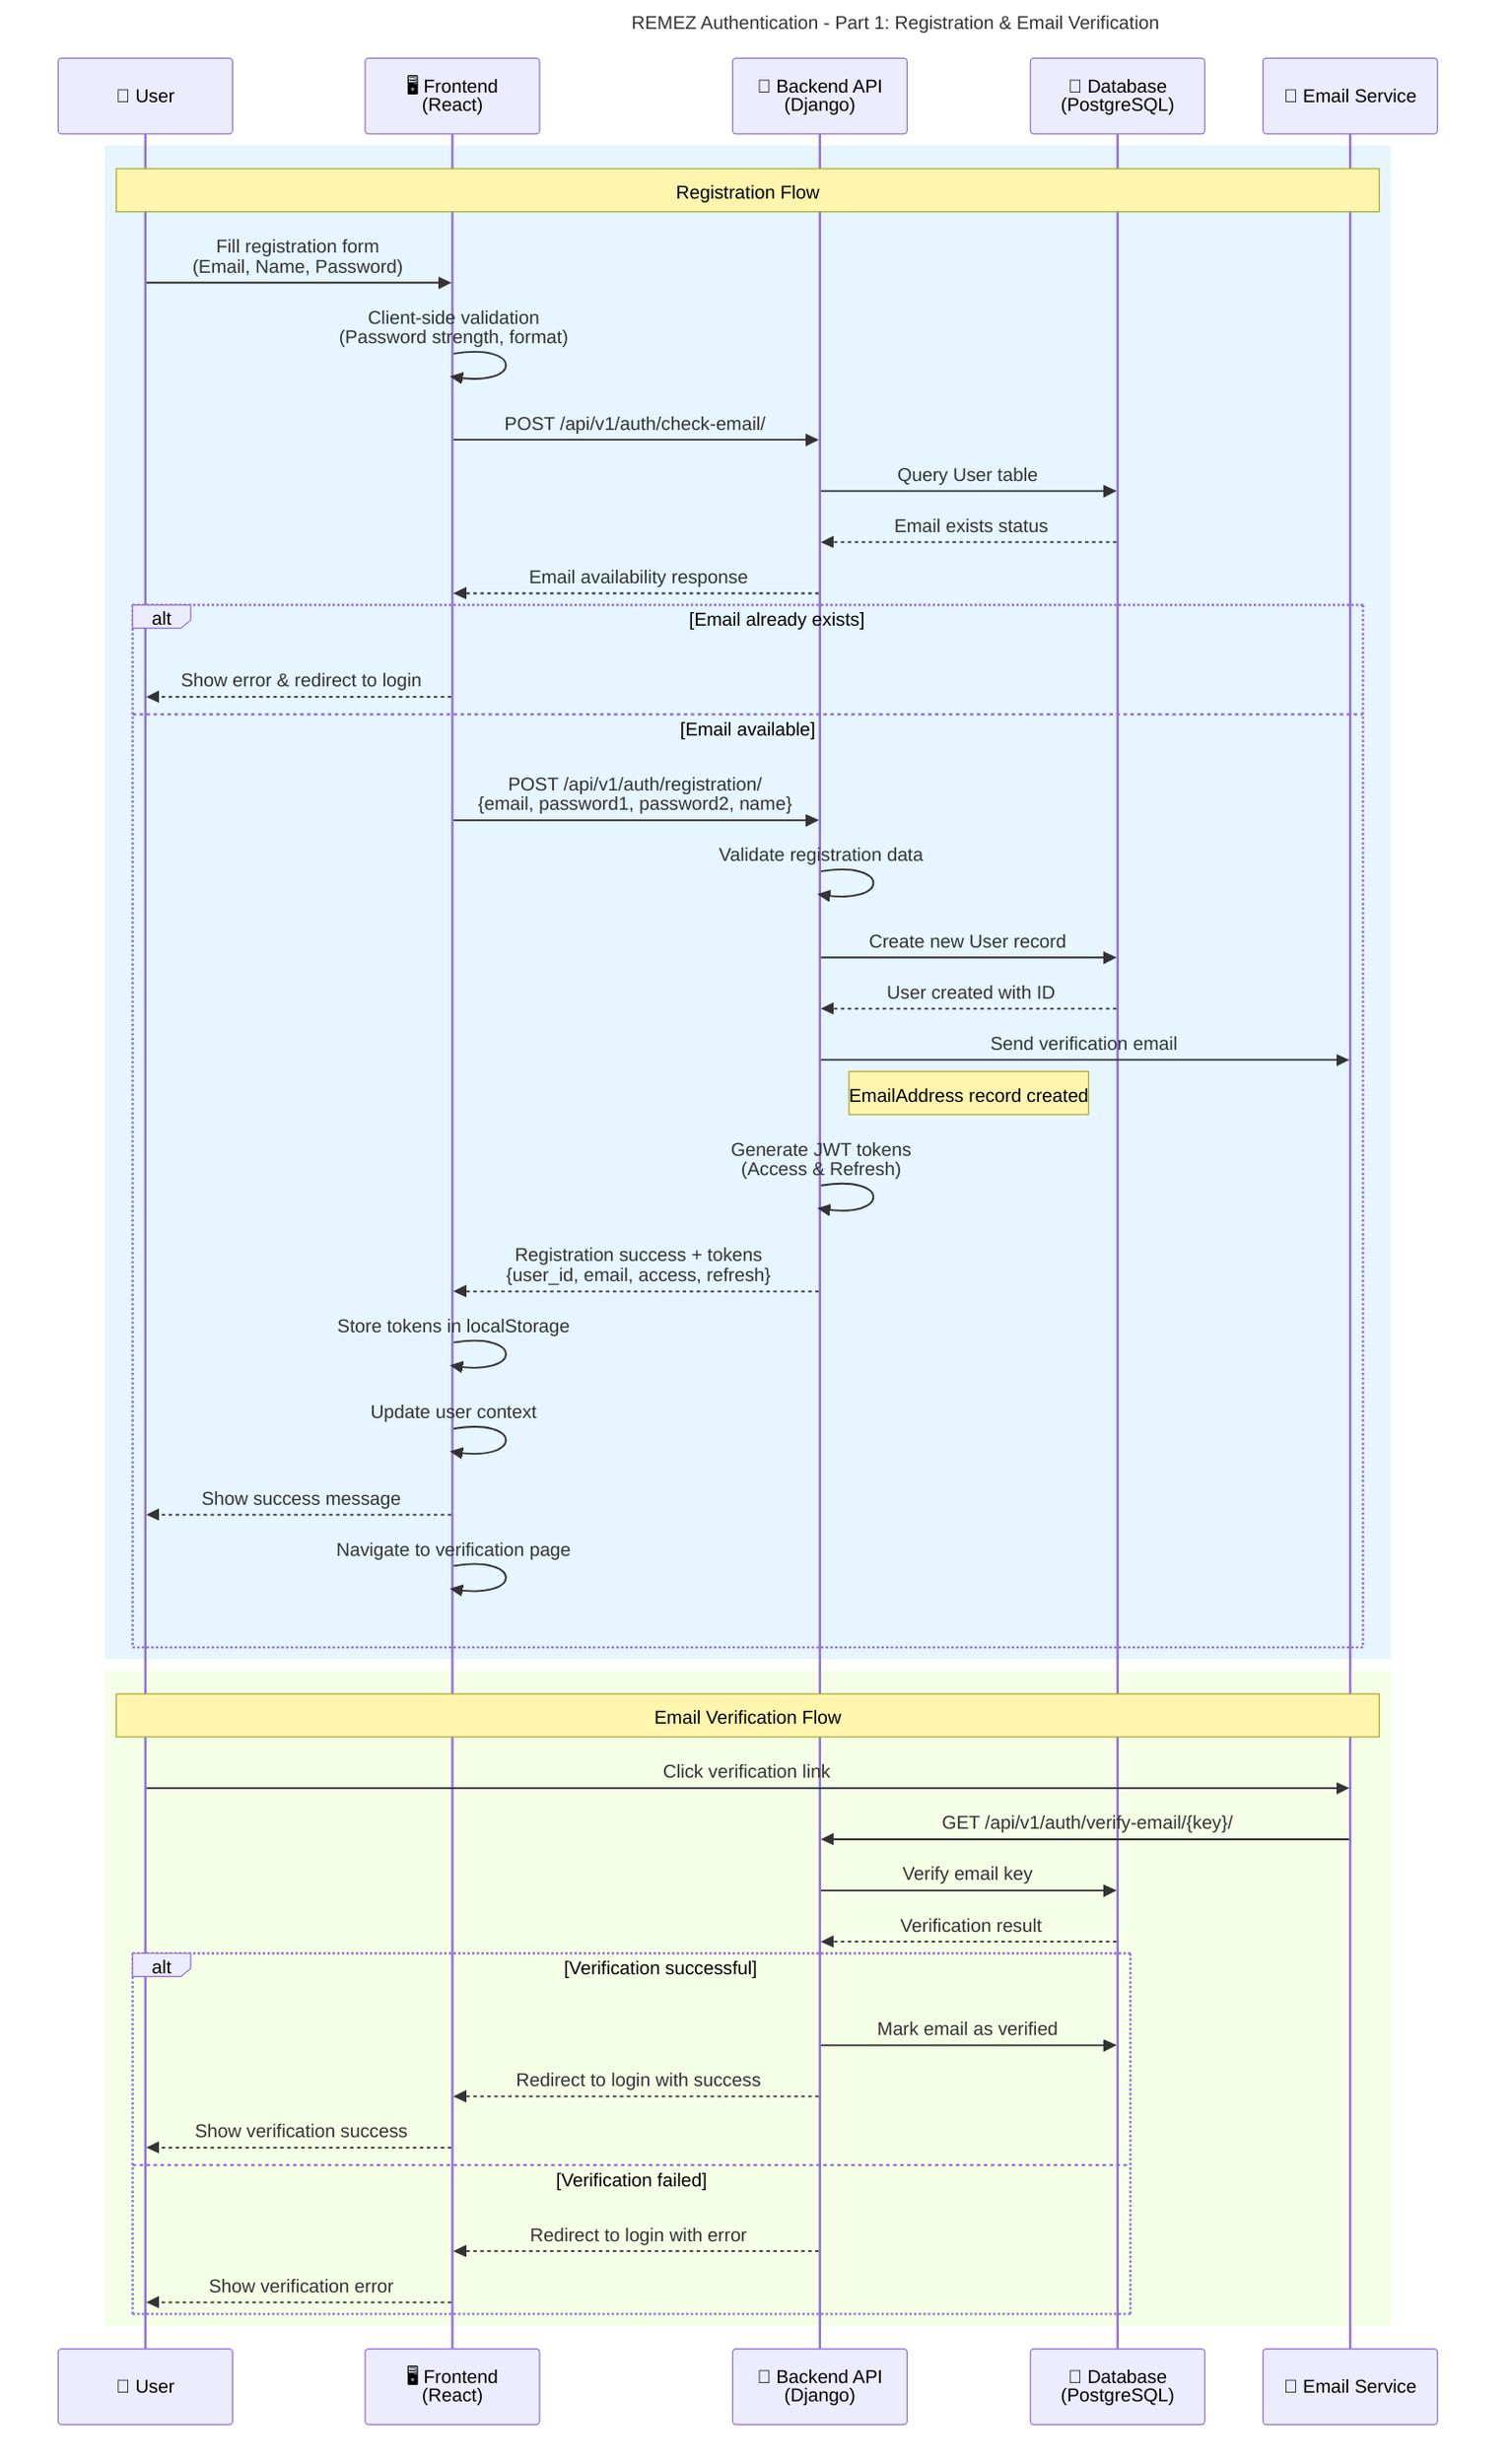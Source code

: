 sequenceDiagram
    title REMEZ Authentication - Part 1: Registration & Email Verification
    
    participant User as 👤 User
    participant Frontend as 🖥️ Frontend<br/>(React)
    participant Backend as 🔧 Backend API<br/>(Django)
    participant DB as 💾 Database<br/>(PostgreSQL)
    participant Email as 📧 Email Service

    %% ==========================================
    %% Registration Flow
    %% ==========================================
    
    rect rgb(230, 245, 255)
        Note over User,Email: Registration Flow
        
        User->>Frontend: Fill registration form<br/>(Email, Name, Password)
        Frontend->>Frontend: Client-side validation<br/>(Password strength, format)
        
        Frontend->>Backend: POST /api/v1/auth/check-email/
        Backend->>DB: Query User table
        DB-->>Backend: Email exists status
        Backend-->>Frontend: Email availability response
        
        alt Email already exists
            Frontend-->>User: Show error & redirect to login
        else Email available
            Frontend->>Backend: POST /api/v1/auth/registration/<br/>{email, password1, password2, name}
            Backend->>Backend: Validate registration data
            Backend->>DB: Create new User record
            DB-->>Backend: User created with ID
            
            Backend->>Email: Send verification email
            Note right of Backend: EmailAddress record created
            
            Backend->>Backend: Generate JWT tokens<br/>(Access & Refresh)
            Backend-->>Frontend: Registration success + tokens<br/>{user_id, email, access, refresh}
            
            Frontend->>Frontend: Store tokens in localStorage
            Frontend->>Frontend: Update user context
            Frontend-->>User: Show success message
            Frontend->>Frontend: Navigate to verification page
        end
    end

    %% ==========================================
    %% Email Verification Flow
    %% ==========================================
    
    rect rgb(245, 255, 230)
        Note over User,Email: Email Verification Flow
        
        User->>Email: Click verification link
        Email->>Backend: GET /api/v1/auth/verify-email/{key}/
        Backend->>DB: Verify email key
        DB-->>Backend: Verification result
        
        alt Verification successful
            Backend->>DB: Mark email as verified
            Backend-->>Frontend: Redirect to login with success
            Frontend-->>User: Show verification success
        else Verification failed
            Backend-->>Frontend: Redirect to login with error
            Frontend-->>User: Show verification error
        end
    end